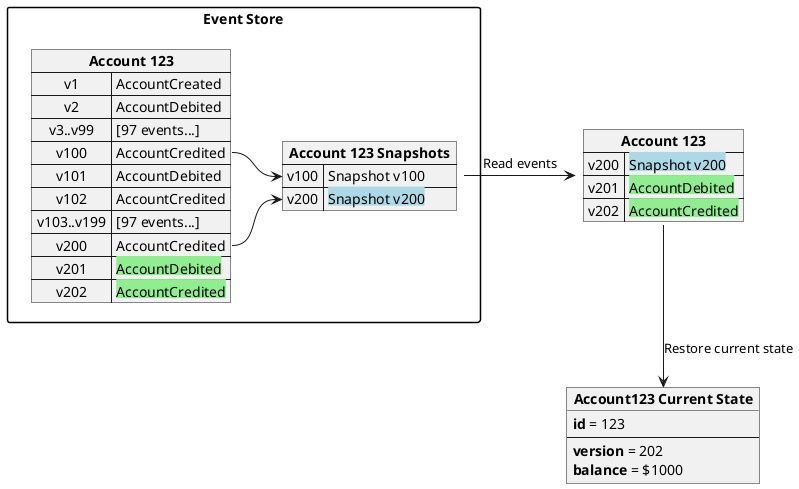 @startuml

scale max 1024 width
scale max 800 height

skinparam packageStyle rectangle

package "Event Store" {
  map "**Account 123**" as a123 {
    v1 => AccountCreated
    v2 => AccountDebited
    v3..v99 => [97 events...]
    v100 => AccountCredited
    v101 => AccountDebited
    v102 => AccountCredited
    v103..v199 => [97 events...]
    v200 => AccountCredited
    v201 => <back:lightgreen>AccountDebited</back>
    v202 => <back:lightgreen>AccountCredited</back>
  }

  map "**Account 123 Snapshots**" as as123 {
    v100 => Snapshot v100
    v200 => <back:lightblue>Snapshot v200</back>
  }
}

map "**Account 123**" as ae123 {
  v200 => <back:lightblue>Snapshot v200</back>
  v201 => <back:lightgreen>AccountDebited</back>
  v202 => <back:lightgreen>AccountCredited</back>
}

object "**Account123 Current State**" as acs123 {
  **id** = 123
  --
  **version** = 202
  **balance** = $1000
}

a123::v100 -> as123::v100
a123::v200 -> as123::v200
as123 -> ae123: Read events
ae123 --> acs123: Restore current state

@enduml
